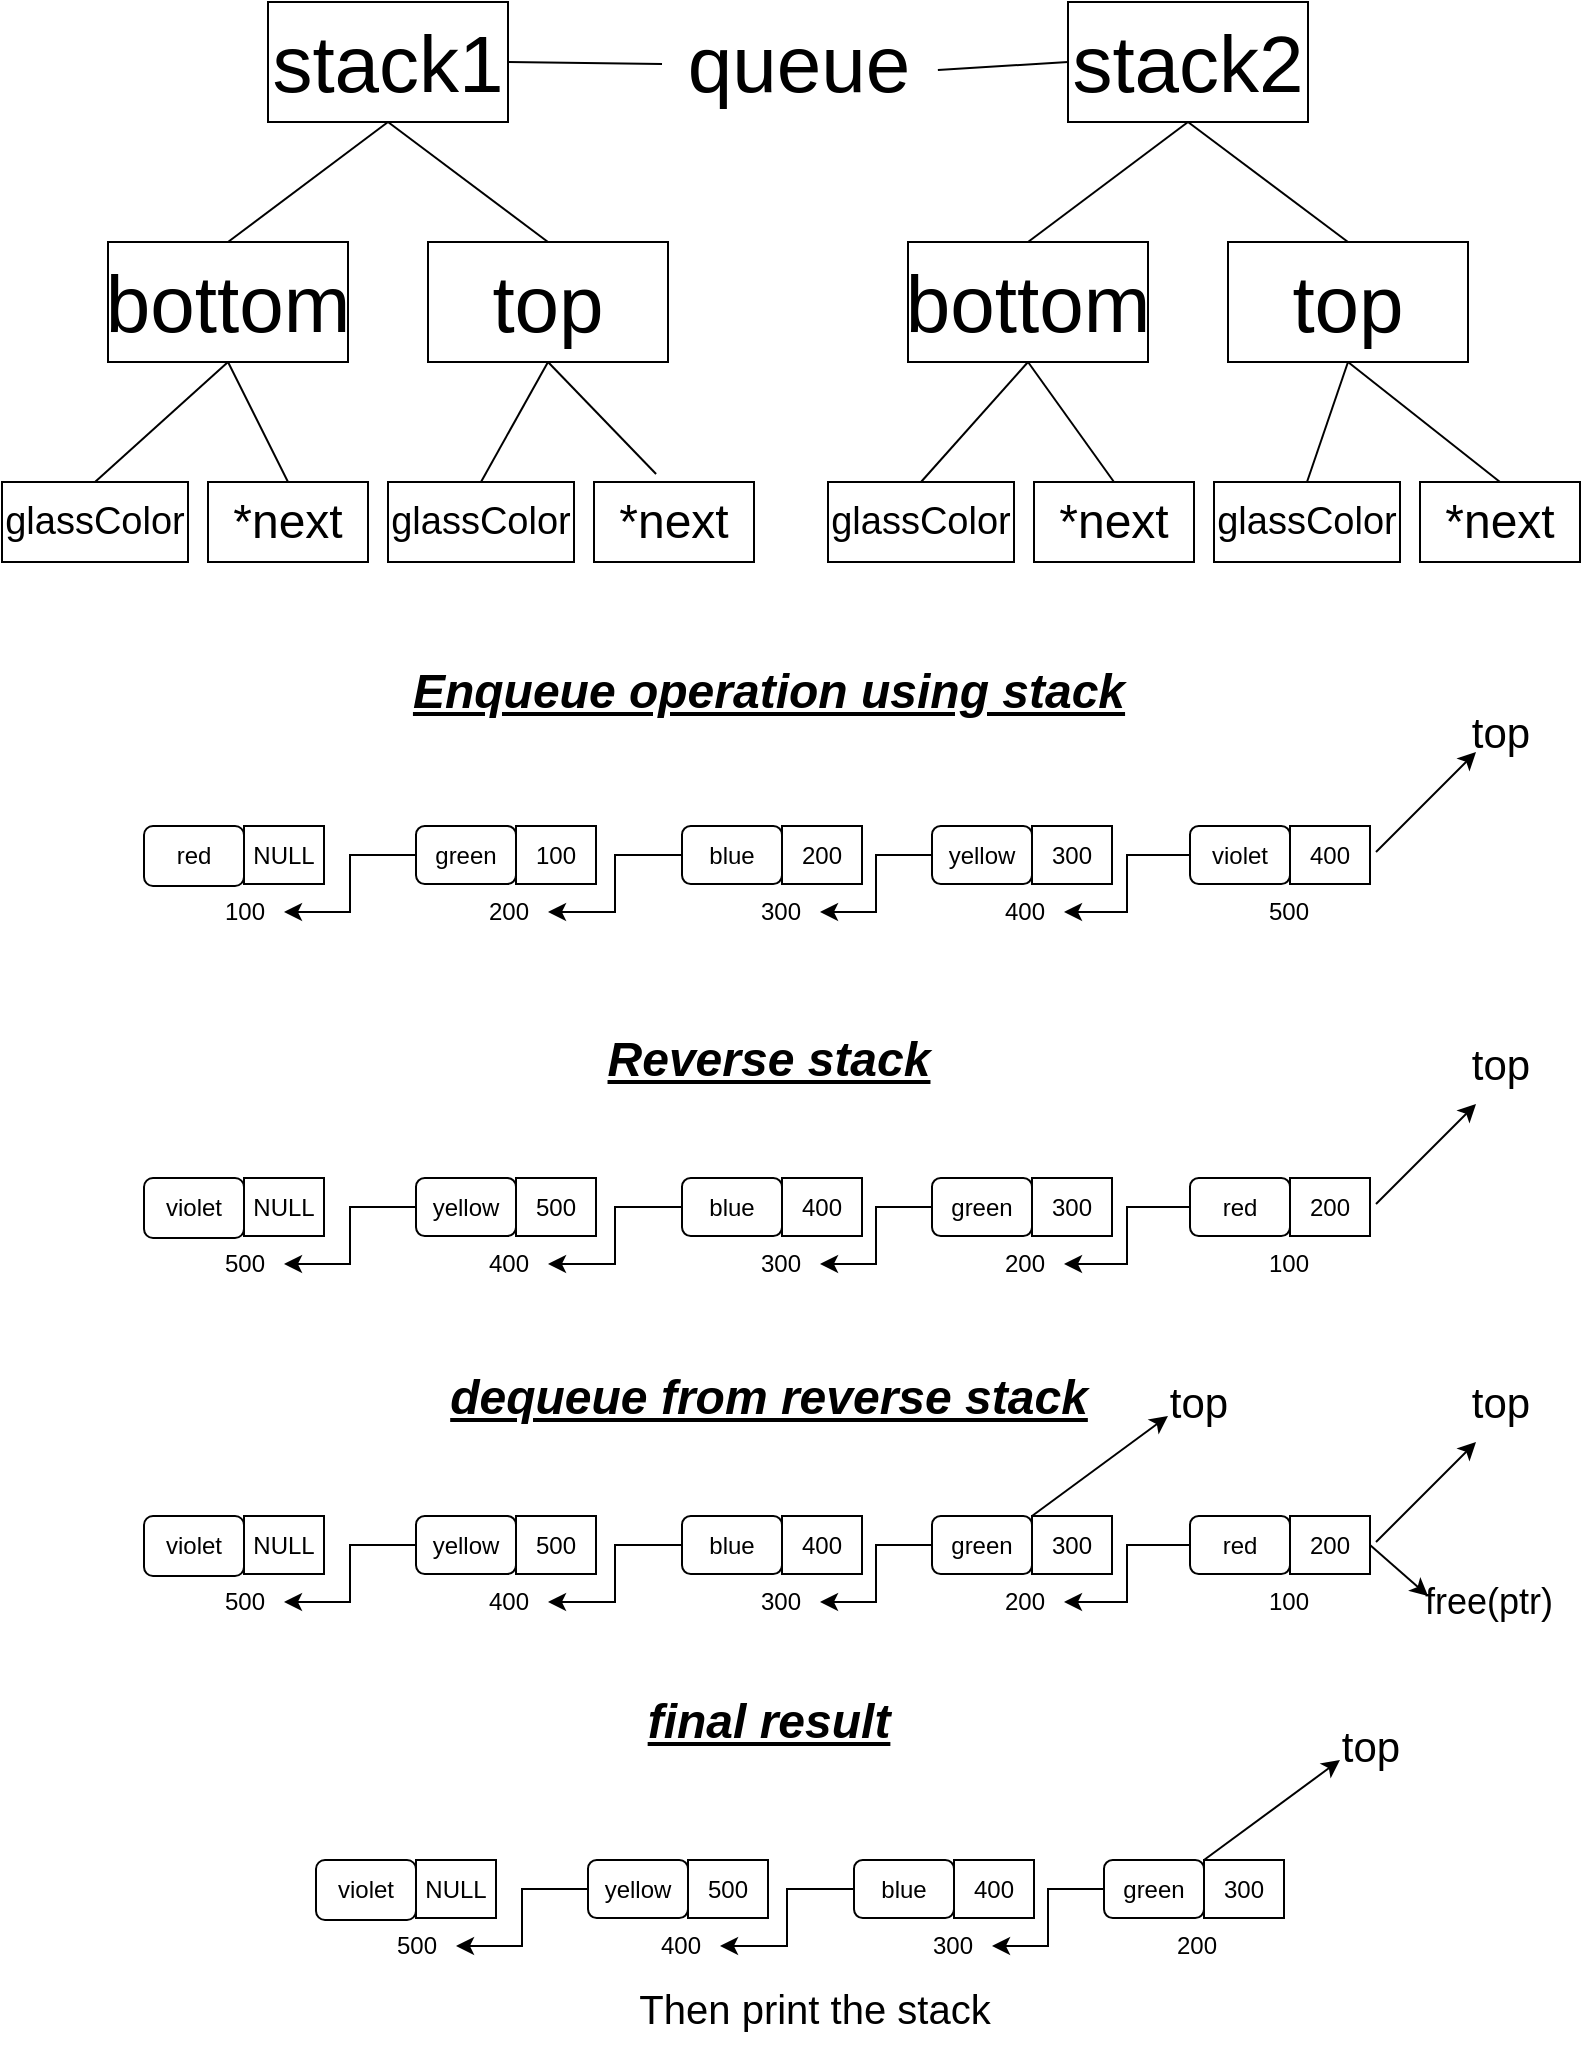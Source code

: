 <mxfile version="24.0.6" type="device">
  <diagram name="Page-1" id="S8LUkxNlKt3-Wo6mKbvY">
    <mxGraphModel dx="880" dy="442" grid="1" gridSize="10" guides="1" tooltips="1" connect="1" arrows="1" fold="1" page="1" pageScale="1" pageWidth="850" pageHeight="1100" math="0" shadow="0">
      <root>
        <mxCell id="0" />
        <mxCell id="1" parent="0" />
        <mxCell id="GZrmVflzHb7Xg0ygnJ54-1" value="&lt;font style=&quot;font-size: 40px;&quot;&gt;stack1&lt;/font&gt;" style="rounded=0;whiteSpace=wrap;html=1;" vertex="1" parent="1">
          <mxGeometry x="160" y="40" width="120" height="60" as="geometry" />
        </mxCell>
        <mxCell id="GZrmVflzHb7Xg0ygnJ54-2" value="&lt;font style=&quot;font-size: 40px;&quot;&gt;stack2&lt;/font&gt;" style="rounded=0;whiteSpace=wrap;html=1;" vertex="1" parent="1">
          <mxGeometry x="560" y="40" width="120" height="60" as="geometry" />
        </mxCell>
        <mxCell id="GZrmVflzHb7Xg0ygnJ54-3" value="&lt;font style=&quot;font-size: 40px;&quot;&gt;bottom&lt;/font&gt;" style="rounded=0;whiteSpace=wrap;html=1;" vertex="1" parent="1">
          <mxGeometry x="80" y="160" width="120" height="60" as="geometry" />
        </mxCell>
        <mxCell id="GZrmVflzHb7Xg0ygnJ54-4" value="&lt;font style=&quot;font-size: 40px;&quot;&gt;top&lt;/font&gt;" style="rounded=0;whiteSpace=wrap;html=1;" vertex="1" parent="1">
          <mxGeometry x="240" y="160" width="120" height="60" as="geometry" />
        </mxCell>
        <mxCell id="GZrmVflzHb7Xg0ygnJ54-5" value="&lt;font style=&quot;font-size: 40px;&quot;&gt;bottom&lt;/font&gt;" style="rounded=0;whiteSpace=wrap;html=1;" vertex="1" parent="1">
          <mxGeometry x="480" y="160" width="120" height="60" as="geometry" />
        </mxCell>
        <mxCell id="GZrmVflzHb7Xg0ygnJ54-6" value="&lt;font style=&quot;font-size: 40px;&quot;&gt;top&lt;/font&gt;" style="rounded=0;whiteSpace=wrap;html=1;" vertex="1" parent="1">
          <mxGeometry x="640" y="160" width="120" height="60" as="geometry" />
        </mxCell>
        <mxCell id="GZrmVflzHb7Xg0ygnJ54-7" value="&lt;font style=&quot;font-size: 40px;&quot;&gt;queue&lt;/font&gt;" style="text;html=1;align=center;verticalAlign=middle;resizable=0;points=[];autosize=1;strokeColor=none;fillColor=none;" vertex="1" parent="1">
          <mxGeometry x="360" y="40" width="130" height="60" as="geometry" />
        </mxCell>
        <mxCell id="GZrmVflzHb7Xg0ygnJ54-8" value="" style="endArrow=none;html=1;rounded=0;exitX=1.038;exitY=0.567;exitDx=0;exitDy=0;exitPerimeter=0;entryX=0;entryY=0.5;entryDx=0;entryDy=0;" edge="1" parent="1" source="GZrmVflzHb7Xg0ygnJ54-7" target="GZrmVflzHb7Xg0ygnJ54-2">
          <mxGeometry width="50" height="50" relative="1" as="geometry">
            <mxPoint x="400" y="20" as="sourcePoint" />
            <mxPoint x="450" y="-30" as="targetPoint" />
          </mxGeometry>
        </mxCell>
        <mxCell id="GZrmVflzHb7Xg0ygnJ54-9" value="" style="endArrow=none;html=1;rounded=0;exitX=1;exitY=0.5;exitDx=0;exitDy=0;entryX=-0.023;entryY=0.517;entryDx=0;entryDy=0;entryPerimeter=0;" edge="1" parent="1" source="GZrmVflzHb7Xg0ygnJ54-1" target="GZrmVflzHb7Xg0ygnJ54-7">
          <mxGeometry width="50" height="50" relative="1" as="geometry">
            <mxPoint x="400" y="20" as="sourcePoint" />
            <mxPoint x="450" y="-30" as="targetPoint" />
          </mxGeometry>
        </mxCell>
        <mxCell id="GZrmVflzHb7Xg0ygnJ54-10" value="" style="endArrow=none;html=1;rounded=0;entryX=0.5;entryY=1;entryDx=0;entryDy=0;exitX=0.5;exitY=0;exitDx=0;exitDy=0;" edge="1" parent="1" source="GZrmVflzHb7Xg0ygnJ54-5" target="GZrmVflzHb7Xg0ygnJ54-2">
          <mxGeometry width="50" height="50" relative="1" as="geometry">
            <mxPoint x="400" y="260" as="sourcePoint" />
            <mxPoint x="450" y="210" as="targetPoint" />
          </mxGeometry>
        </mxCell>
        <mxCell id="GZrmVflzHb7Xg0ygnJ54-11" value="" style="endArrow=none;html=1;rounded=0;entryX=0.5;entryY=1;entryDx=0;entryDy=0;exitX=0.5;exitY=0;exitDx=0;exitDy=0;" edge="1" parent="1" source="GZrmVflzHb7Xg0ygnJ54-6" target="GZrmVflzHb7Xg0ygnJ54-2">
          <mxGeometry width="50" height="50" relative="1" as="geometry">
            <mxPoint x="400" y="260" as="sourcePoint" />
            <mxPoint x="450" y="210" as="targetPoint" />
          </mxGeometry>
        </mxCell>
        <mxCell id="GZrmVflzHb7Xg0ygnJ54-12" value="" style="endArrow=none;html=1;rounded=0;entryX=0.5;entryY=1;entryDx=0;entryDy=0;exitX=0.5;exitY=0;exitDx=0;exitDy=0;" edge="1" parent="1" source="GZrmVflzHb7Xg0ygnJ54-4" target="GZrmVflzHb7Xg0ygnJ54-1">
          <mxGeometry width="50" height="50" relative="1" as="geometry">
            <mxPoint x="400" y="260" as="sourcePoint" />
            <mxPoint x="450" y="210" as="targetPoint" />
          </mxGeometry>
        </mxCell>
        <mxCell id="GZrmVflzHb7Xg0ygnJ54-13" value="" style="endArrow=none;html=1;rounded=0;entryX=0.5;entryY=1;entryDx=0;entryDy=0;exitX=0.5;exitY=0;exitDx=0;exitDy=0;" edge="1" parent="1" source="GZrmVflzHb7Xg0ygnJ54-3" target="GZrmVflzHb7Xg0ygnJ54-1">
          <mxGeometry width="50" height="50" relative="1" as="geometry">
            <mxPoint x="400" y="260" as="sourcePoint" />
            <mxPoint x="450" y="210" as="targetPoint" />
          </mxGeometry>
        </mxCell>
        <mxCell id="GZrmVflzHb7Xg0ygnJ54-15" value="red" style="rounded=1;whiteSpace=wrap;html=1;" vertex="1" parent="1">
          <mxGeometry x="98" y="452" width="50" height="30" as="geometry" />
        </mxCell>
        <mxCell id="GZrmVflzHb7Xg0ygnJ54-16" value="NULL" style="rounded=0;whiteSpace=wrap;html=1;" vertex="1" parent="1">
          <mxGeometry x="148" y="452" width="40" height="29" as="geometry" />
        </mxCell>
        <mxCell id="GZrmVflzHb7Xg0ygnJ54-68" value="" style="edgeStyle=orthogonalEdgeStyle;rounded=0;orthogonalLoop=1;jettySize=auto;html=1;" edge="1" parent="1" source="GZrmVflzHb7Xg0ygnJ54-25" target="GZrmVflzHb7Xg0ygnJ54-59">
          <mxGeometry relative="1" as="geometry" />
        </mxCell>
        <mxCell id="GZrmVflzHb7Xg0ygnJ54-25" value="green" style="rounded=1;whiteSpace=wrap;html=1;" vertex="1" parent="1">
          <mxGeometry x="234" y="452" width="50" height="29" as="geometry" />
        </mxCell>
        <mxCell id="GZrmVflzHb7Xg0ygnJ54-26" value="100" style="rounded=0;whiteSpace=wrap;html=1;" vertex="1" parent="1">
          <mxGeometry x="284" y="452" width="40" height="29" as="geometry" />
        </mxCell>
        <mxCell id="GZrmVflzHb7Xg0ygnJ54-69" value="" style="edgeStyle=orthogonalEdgeStyle;rounded=0;orthogonalLoop=1;jettySize=auto;html=1;" edge="1" parent="1" source="GZrmVflzHb7Xg0ygnJ54-27" target="GZrmVflzHb7Xg0ygnJ54-60">
          <mxGeometry relative="1" as="geometry" />
        </mxCell>
        <mxCell id="GZrmVflzHb7Xg0ygnJ54-27" value="blue" style="rounded=1;whiteSpace=wrap;html=1;" vertex="1" parent="1">
          <mxGeometry x="367" y="452" width="50" height="29" as="geometry" />
        </mxCell>
        <mxCell id="GZrmVflzHb7Xg0ygnJ54-28" value="200" style="rounded=0;whiteSpace=wrap;html=1;" vertex="1" parent="1">
          <mxGeometry x="417" y="452" width="40" height="29" as="geometry" />
        </mxCell>
        <mxCell id="GZrmVflzHb7Xg0ygnJ54-70" value="" style="edgeStyle=orthogonalEdgeStyle;rounded=0;orthogonalLoop=1;jettySize=auto;html=1;" edge="1" parent="1" source="GZrmVflzHb7Xg0ygnJ54-29" target="GZrmVflzHb7Xg0ygnJ54-61">
          <mxGeometry relative="1" as="geometry" />
        </mxCell>
        <mxCell id="GZrmVflzHb7Xg0ygnJ54-29" value="yellow" style="rounded=1;whiteSpace=wrap;html=1;" vertex="1" parent="1">
          <mxGeometry x="492" y="452" width="50" height="29" as="geometry" />
        </mxCell>
        <mxCell id="GZrmVflzHb7Xg0ygnJ54-30" value="300" style="rounded=0;whiteSpace=wrap;html=1;" vertex="1" parent="1">
          <mxGeometry x="542" y="452" width="40" height="29" as="geometry" />
        </mxCell>
        <mxCell id="GZrmVflzHb7Xg0ygnJ54-71" value="" style="edgeStyle=orthogonalEdgeStyle;rounded=0;orthogonalLoop=1;jettySize=auto;html=1;" edge="1" parent="1" source="GZrmVflzHb7Xg0ygnJ54-33" target="GZrmVflzHb7Xg0ygnJ54-62">
          <mxGeometry relative="1" as="geometry" />
        </mxCell>
        <mxCell id="GZrmVflzHb7Xg0ygnJ54-33" value="violet" style="rounded=1;whiteSpace=wrap;html=1;" vertex="1" parent="1">
          <mxGeometry x="621" y="452" width="50" height="29" as="geometry" />
        </mxCell>
        <mxCell id="GZrmVflzHb7Xg0ygnJ54-34" value="400" style="rounded=0;whiteSpace=wrap;html=1;" vertex="1" parent="1">
          <mxGeometry x="671" y="452" width="40" height="29" as="geometry" />
        </mxCell>
        <mxCell id="GZrmVflzHb7Xg0ygnJ54-43" value="&lt;font style=&quot;font-size: 19px;&quot;&gt;glassColor&lt;/font&gt;" style="rounded=0;whiteSpace=wrap;html=1;" vertex="1" parent="1">
          <mxGeometry x="27" y="280" width="93" height="40" as="geometry" />
        </mxCell>
        <mxCell id="GZrmVflzHb7Xg0ygnJ54-44" value="&lt;font style=&quot;font-size: 24px;&quot;&gt;*next&lt;/font&gt;" style="rounded=0;whiteSpace=wrap;html=1;" vertex="1" parent="1">
          <mxGeometry x="130" y="280" width="80" height="40" as="geometry" />
        </mxCell>
        <mxCell id="GZrmVflzHb7Xg0ygnJ54-45" value="&lt;font style=&quot;font-size: 19px;&quot;&gt;glassColor&lt;/font&gt;" style="rounded=0;whiteSpace=wrap;html=1;" vertex="1" parent="1">
          <mxGeometry x="220" y="280" width="93" height="40" as="geometry" />
        </mxCell>
        <mxCell id="GZrmVflzHb7Xg0ygnJ54-46" value="&lt;font style=&quot;font-size: 24px;&quot;&gt;*next&lt;/font&gt;" style="rounded=0;whiteSpace=wrap;html=1;" vertex="1" parent="1">
          <mxGeometry x="323" y="280" width="80" height="40" as="geometry" />
        </mxCell>
        <mxCell id="GZrmVflzHb7Xg0ygnJ54-47" value="&lt;font style=&quot;font-size: 19px;&quot;&gt;glassColor&lt;/font&gt;" style="rounded=0;whiteSpace=wrap;html=1;" vertex="1" parent="1">
          <mxGeometry x="440" y="280" width="93" height="40" as="geometry" />
        </mxCell>
        <mxCell id="GZrmVflzHb7Xg0ygnJ54-48" value="&lt;font style=&quot;font-size: 24px;&quot;&gt;*next&lt;/font&gt;" style="rounded=0;whiteSpace=wrap;html=1;" vertex="1" parent="1">
          <mxGeometry x="543" y="280" width="80" height="40" as="geometry" />
        </mxCell>
        <mxCell id="GZrmVflzHb7Xg0ygnJ54-49" value="&lt;font style=&quot;font-size: 19px;&quot;&gt;glassColor&lt;/font&gt;" style="rounded=0;whiteSpace=wrap;html=1;" vertex="1" parent="1">
          <mxGeometry x="633" y="280" width="93" height="40" as="geometry" />
        </mxCell>
        <mxCell id="GZrmVflzHb7Xg0ygnJ54-50" value="&lt;font style=&quot;font-size: 24px;&quot;&gt;*next&lt;/font&gt;" style="rounded=0;whiteSpace=wrap;html=1;" vertex="1" parent="1">
          <mxGeometry x="736" y="280" width="80" height="40" as="geometry" />
        </mxCell>
        <mxCell id="GZrmVflzHb7Xg0ygnJ54-51" value="" style="endArrow=none;html=1;rounded=0;entryX=0.5;entryY=1;entryDx=0;entryDy=0;exitX=0.5;exitY=0;exitDx=0;exitDy=0;" edge="1" parent="1" source="GZrmVflzHb7Xg0ygnJ54-43" target="GZrmVflzHb7Xg0ygnJ54-3">
          <mxGeometry width="50" height="50" relative="1" as="geometry">
            <mxPoint x="440" y="370" as="sourcePoint" />
            <mxPoint x="490" y="320" as="targetPoint" />
          </mxGeometry>
        </mxCell>
        <mxCell id="GZrmVflzHb7Xg0ygnJ54-52" value="" style="endArrow=none;html=1;rounded=0;entryX=0.5;entryY=0;entryDx=0;entryDy=0;" edge="1" parent="1" target="GZrmVflzHb7Xg0ygnJ54-44">
          <mxGeometry width="50" height="50" relative="1" as="geometry">
            <mxPoint x="140" y="220" as="sourcePoint" />
            <mxPoint x="190" y="210" as="targetPoint" />
          </mxGeometry>
        </mxCell>
        <mxCell id="GZrmVflzHb7Xg0ygnJ54-53" value="" style="endArrow=none;html=1;rounded=0;entryX=0.5;entryY=1;entryDx=0;entryDy=0;exitX=0.5;exitY=0;exitDx=0;exitDy=0;" edge="1" parent="1" source="GZrmVflzHb7Xg0ygnJ54-45" target="GZrmVflzHb7Xg0ygnJ54-4">
          <mxGeometry width="50" height="50" relative="1" as="geometry">
            <mxPoint x="280" y="290" as="sourcePoint" />
            <mxPoint x="330" y="240" as="targetPoint" />
          </mxGeometry>
        </mxCell>
        <mxCell id="GZrmVflzHb7Xg0ygnJ54-54" value="" style="endArrow=none;html=1;rounded=0;exitX=0.388;exitY=-0.1;exitDx=0;exitDy=0;exitPerimeter=0;" edge="1" parent="1" source="GZrmVflzHb7Xg0ygnJ54-46">
          <mxGeometry width="50" height="50" relative="1" as="geometry">
            <mxPoint x="440" y="370" as="sourcePoint" />
            <mxPoint x="300" y="220" as="targetPoint" />
          </mxGeometry>
        </mxCell>
        <mxCell id="GZrmVflzHb7Xg0ygnJ54-55" value="" style="endArrow=none;html=1;rounded=0;entryX=0.5;entryY=1;entryDx=0;entryDy=0;exitX=0.5;exitY=0;exitDx=0;exitDy=0;" edge="1" parent="1" source="GZrmVflzHb7Xg0ygnJ54-47" target="GZrmVflzHb7Xg0ygnJ54-5">
          <mxGeometry width="50" height="50" relative="1" as="geometry">
            <mxPoint x="440" y="370" as="sourcePoint" />
            <mxPoint x="490" y="320" as="targetPoint" />
          </mxGeometry>
        </mxCell>
        <mxCell id="GZrmVflzHb7Xg0ygnJ54-56" value="" style="endArrow=none;html=1;rounded=0;entryX=0.5;entryY=1;entryDx=0;entryDy=0;exitX=0.5;exitY=0;exitDx=0;exitDy=0;" edge="1" parent="1" source="GZrmVflzHb7Xg0ygnJ54-48" target="GZrmVflzHb7Xg0ygnJ54-5">
          <mxGeometry width="50" height="50" relative="1" as="geometry">
            <mxPoint x="440" y="370" as="sourcePoint" />
            <mxPoint x="490" y="320" as="targetPoint" />
          </mxGeometry>
        </mxCell>
        <mxCell id="GZrmVflzHb7Xg0ygnJ54-57" value="" style="endArrow=none;html=1;rounded=0;entryX=0.5;entryY=1;entryDx=0;entryDy=0;exitX=0.5;exitY=0;exitDx=0;exitDy=0;" edge="1" parent="1" source="GZrmVflzHb7Xg0ygnJ54-49" target="GZrmVflzHb7Xg0ygnJ54-6">
          <mxGeometry width="50" height="50" relative="1" as="geometry">
            <mxPoint x="440" y="370" as="sourcePoint" />
            <mxPoint x="490" y="320" as="targetPoint" />
          </mxGeometry>
        </mxCell>
        <mxCell id="GZrmVflzHb7Xg0ygnJ54-58" value="" style="endArrow=none;html=1;rounded=0;exitX=0.5;exitY=0;exitDx=0;exitDy=0;" edge="1" parent="1" source="GZrmVflzHb7Xg0ygnJ54-50">
          <mxGeometry width="50" height="50" relative="1" as="geometry">
            <mxPoint x="440" y="370" as="sourcePoint" />
            <mxPoint x="700" y="220" as="targetPoint" />
          </mxGeometry>
        </mxCell>
        <mxCell id="GZrmVflzHb7Xg0ygnJ54-59" value="100" style="text;html=1;align=center;verticalAlign=middle;resizable=0;points=[];autosize=1;strokeColor=none;fillColor=none;" vertex="1" parent="1">
          <mxGeometry x="128" y="480" width="40" height="30" as="geometry" />
        </mxCell>
        <mxCell id="GZrmVflzHb7Xg0ygnJ54-60" value="200" style="text;html=1;align=center;verticalAlign=middle;resizable=0;points=[];autosize=1;strokeColor=none;fillColor=none;" vertex="1" parent="1">
          <mxGeometry x="260" y="480" width="40" height="30" as="geometry" />
        </mxCell>
        <mxCell id="GZrmVflzHb7Xg0ygnJ54-61" value="300" style="text;html=1;align=center;verticalAlign=middle;resizable=0;points=[];autosize=1;strokeColor=none;fillColor=none;" vertex="1" parent="1">
          <mxGeometry x="396" y="480" width="40" height="30" as="geometry" />
        </mxCell>
        <mxCell id="GZrmVflzHb7Xg0ygnJ54-62" value="400" style="text;html=1;align=center;verticalAlign=middle;resizable=0;points=[];autosize=1;strokeColor=none;fillColor=none;" vertex="1" parent="1">
          <mxGeometry x="518" y="480" width="40" height="30" as="geometry" />
        </mxCell>
        <mxCell id="GZrmVflzHb7Xg0ygnJ54-63" value="500" style="text;html=1;align=center;verticalAlign=middle;resizable=0;points=[];autosize=1;strokeColor=none;fillColor=none;" vertex="1" parent="1">
          <mxGeometry x="650" y="480" width="40" height="30" as="geometry" />
        </mxCell>
        <mxCell id="GZrmVflzHb7Xg0ygnJ54-65" value="&lt;font style=&quot;font-size: 21px;&quot;&gt;top&lt;/font&gt;" style="text;html=1;align=center;verticalAlign=middle;resizable=0;points=[];autosize=1;strokeColor=none;fillColor=none;" vertex="1" parent="1">
          <mxGeometry x="751" y="385" width="50" height="40" as="geometry" />
        </mxCell>
        <mxCell id="GZrmVflzHb7Xg0ygnJ54-66" value="" style="endArrow=classic;html=1;rounded=0;" edge="1" parent="1">
          <mxGeometry width="50" height="50" relative="1" as="geometry">
            <mxPoint x="714" y="465" as="sourcePoint" />
            <mxPoint x="764" y="415" as="targetPoint" />
          </mxGeometry>
        </mxCell>
        <mxCell id="GZrmVflzHb7Xg0ygnJ54-72" value="&lt;font style=&quot;font-size: 24px;&quot;&gt;&lt;b&gt;&lt;i&gt;&lt;u&gt;Enqueue operation using stack&lt;/u&gt;&lt;/i&gt;&lt;/b&gt;&lt;/font&gt;" style="text;html=1;align=center;verticalAlign=middle;resizable=0;points=[];autosize=1;strokeColor=none;fillColor=none;" vertex="1" parent="1">
          <mxGeometry x="220" y="365" width="380" height="40" as="geometry" />
        </mxCell>
        <mxCell id="GZrmVflzHb7Xg0ygnJ54-73" value="&lt;font style=&quot;font-size: 24px;&quot;&gt;&lt;b&gt;&lt;i&gt;&lt;u&gt;Reverse stack&lt;/u&gt;&lt;/i&gt;&lt;/b&gt;&lt;/font&gt;" style="text;html=1;align=center;verticalAlign=middle;resizable=0;points=[];autosize=1;strokeColor=none;fillColor=none;" vertex="1" parent="1">
          <mxGeometry x="320" y="549" width="180" height="40" as="geometry" />
        </mxCell>
        <mxCell id="GZrmVflzHb7Xg0ygnJ54-74" value="violet" style="rounded=1;whiteSpace=wrap;html=1;" vertex="1" parent="1">
          <mxGeometry x="98" y="628" width="50" height="30" as="geometry" />
        </mxCell>
        <mxCell id="GZrmVflzHb7Xg0ygnJ54-75" value="NULL" style="rounded=0;whiteSpace=wrap;html=1;" vertex="1" parent="1">
          <mxGeometry x="148" y="628" width="40" height="29" as="geometry" />
        </mxCell>
        <mxCell id="GZrmVflzHb7Xg0ygnJ54-76" value="" style="edgeStyle=orthogonalEdgeStyle;rounded=0;orthogonalLoop=1;jettySize=auto;html=1;" edge="1" source="GZrmVflzHb7Xg0ygnJ54-77" target="GZrmVflzHb7Xg0ygnJ54-88" parent="1">
          <mxGeometry relative="1" as="geometry" />
        </mxCell>
        <mxCell id="GZrmVflzHb7Xg0ygnJ54-77" value="yellow" style="rounded=1;whiteSpace=wrap;html=1;" vertex="1" parent="1">
          <mxGeometry x="234" y="628" width="50" height="29" as="geometry" />
        </mxCell>
        <mxCell id="GZrmVflzHb7Xg0ygnJ54-78" value="500" style="rounded=0;whiteSpace=wrap;html=1;" vertex="1" parent="1">
          <mxGeometry x="284" y="628" width="40" height="29" as="geometry" />
        </mxCell>
        <mxCell id="GZrmVflzHb7Xg0ygnJ54-79" value="" style="edgeStyle=orthogonalEdgeStyle;rounded=0;orthogonalLoop=1;jettySize=auto;html=1;" edge="1" source="GZrmVflzHb7Xg0ygnJ54-80" target="GZrmVflzHb7Xg0ygnJ54-89" parent="1">
          <mxGeometry relative="1" as="geometry" />
        </mxCell>
        <mxCell id="GZrmVflzHb7Xg0ygnJ54-80" value="blue" style="rounded=1;whiteSpace=wrap;html=1;" vertex="1" parent="1">
          <mxGeometry x="367" y="628" width="50" height="29" as="geometry" />
        </mxCell>
        <mxCell id="GZrmVflzHb7Xg0ygnJ54-81" value="400" style="rounded=0;whiteSpace=wrap;html=1;" vertex="1" parent="1">
          <mxGeometry x="417" y="628" width="40" height="29" as="geometry" />
        </mxCell>
        <mxCell id="GZrmVflzHb7Xg0ygnJ54-82" value="" style="edgeStyle=orthogonalEdgeStyle;rounded=0;orthogonalLoop=1;jettySize=auto;html=1;" edge="1" source="GZrmVflzHb7Xg0ygnJ54-83" target="GZrmVflzHb7Xg0ygnJ54-90" parent="1">
          <mxGeometry relative="1" as="geometry" />
        </mxCell>
        <mxCell id="GZrmVflzHb7Xg0ygnJ54-83" value="green" style="rounded=1;whiteSpace=wrap;html=1;" vertex="1" parent="1">
          <mxGeometry x="492" y="628" width="50" height="29" as="geometry" />
        </mxCell>
        <mxCell id="GZrmVflzHb7Xg0ygnJ54-84" value="300" style="rounded=0;whiteSpace=wrap;html=1;" vertex="1" parent="1">
          <mxGeometry x="542" y="628" width="40" height="29" as="geometry" />
        </mxCell>
        <mxCell id="GZrmVflzHb7Xg0ygnJ54-85" value="" style="edgeStyle=orthogonalEdgeStyle;rounded=0;orthogonalLoop=1;jettySize=auto;html=1;" edge="1" source="GZrmVflzHb7Xg0ygnJ54-86" target="GZrmVflzHb7Xg0ygnJ54-91" parent="1">
          <mxGeometry relative="1" as="geometry" />
        </mxCell>
        <mxCell id="GZrmVflzHb7Xg0ygnJ54-86" value="red" style="rounded=1;whiteSpace=wrap;html=1;" vertex="1" parent="1">
          <mxGeometry x="621" y="628" width="50" height="29" as="geometry" />
        </mxCell>
        <mxCell id="GZrmVflzHb7Xg0ygnJ54-87" value="200" style="rounded=0;whiteSpace=wrap;html=1;" vertex="1" parent="1">
          <mxGeometry x="671" y="628" width="40" height="29" as="geometry" />
        </mxCell>
        <mxCell id="GZrmVflzHb7Xg0ygnJ54-88" value="500" style="text;html=1;align=center;verticalAlign=middle;resizable=0;points=[];autosize=1;strokeColor=none;fillColor=none;" vertex="1" parent="1">
          <mxGeometry x="128" y="656" width="40" height="30" as="geometry" />
        </mxCell>
        <mxCell id="GZrmVflzHb7Xg0ygnJ54-89" value="400" style="text;html=1;align=center;verticalAlign=middle;resizable=0;points=[];autosize=1;strokeColor=none;fillColor=none;" vertex="1" parent="1">
          <mxGeometry x="260" y="656" width="40" height="30" as="geometry" />
        </mxCell>
        <mxCell id="GZrmVflzHb7Xg0ygnJ54-90" value="300" style="text;html=1;align=center;verticalAlign=middle;resizable=0;points=[];autosize=1;strokeColor=none;fillColor=none;" vertex="1" parent="1">
          <mxGeometry x="396" y="656" width="40" height="30" as="geometry" />
        </mxCell>
        <mxCell id="GZrmVflzHb7Xg0ygnJ54-91" value="200" style="text;html=1;align=center;verticalAlign=middle;resizable=0;points=[];autosize=1;strokeColor=none;fillColor=none;" vertex="1" parent="1">
          <mxGeometry x="518" y="656" width="40" height="30" as="geometry" />
        </mxCell>
        <mxCell id="GZrmVflzHb7Xg0ygnJ54-92" value="100" style="text;html=1;align=center;verticalAlign=middle;resizable=0;points=[];autosize=1;strokeColor=none;fillColor=none;" vertex="1" parent="1">
          <mxGeometry x="650" y="656" width="40" height="30" as="geometry" />
        </mxCell>
        <mxCell id="GZrmVflzHb7Xg0ygnJ54-93" value="" style="endArrow=classic;html=1;rounded=0;" edge="1" parent="1">
          <mxGeometry width="50" height="50" relative="1" as="geometry">
            <mxPoint x="714" y="641" as="sourcePoint" />
            <mxPoint x="764" y="591" as="targetPoint" />
          </mxGeometry>
        </mxCell>
        <mxCell id="GZrmVflzHb7Xg0ygnJ54-94" value="&lt;font style=&quot;font-size: 21px;&quot;&gt;top&lt;/font&gt;" style="text;html=1;align=center;verticalAlign=middle;resizable=0;points=[];autosize=1;strokeColor=none;fillColor=none;" vertex="1" parent="1">
          <mxGeometry x="751" y="551" width="50" height="40" as="geometry" />
        </mxCell>
        <mxCell id="GZrmVflzHb7Xg0ygnJ54-95" value="&lt;font style=&quot;font-size: 24px;&quot;&gt;&lt;b&gt;&lt;i&gt;&lt;u&gt;dequeue from reverse stack&lt;/u&gt;&lt;/i&gt;&lt;/b&gt;&lt;/font&gt;" style="text;html=1;align=center;verticalAlign=middle;resizable=0;points=[];autosize=1;strokeColor=none;fillColor=none;" vertex="1" parent="1">
          <mxGeometry x="240" y="718" width="340" height="40" as="geometry" />
        </mxCell>
        <mxCell id="GZrmVflzHb7Xg0ygnJ54-96" value="violet" style="rounded=1;whiteSpace=wrap;html=1;" vertex="1" parent="1">
          <mxGeometry x="98" y="797" width="50" height="30" as="geometry" />
        </mxCell>
        <mxCell id="GZrmVflzHb7Xg0ygnJ54-97" value="NULL" style="rounded=0;whiteSpace=wrap;html=1;" vertex="1" parent="1">
          <mxGeometry x="148" y="797" width="40" height="29" as="geometry" />
        </mxCell>
        <mxCell id="GZrmVflzHb7Xg0ygnJ54-98" value="" style="edgeStyle=orthogonalEdgeStyle;rounded=0;orthogonalLoop=1;jettySize=auto;html=1;" edge="1" source="GZrmVflzHb7Xg0ygnJ54-99" target="GZrmVflzHb7Xg0ygnJ54-110" parent="1">
          <mxGeometry relative="1" as="geometry" />
        </mxCell>
        <mxCell id="GZrmVflzHb7Xg0ygnJ54-99" value="yellow" style="rounded=1;whiteSpace=wrap;html=1;" vertex="1" parent="1">
          <mxGeometry x="234" y="797" width="50" height="29" as="geometry" />
        </mxCell>
        <mxCell id="GZrmVflzHb7Xg0ygnJ54-100" value="500" style="rounded=0;whiteSpace=wrap;html=1;" vertex="1" parent="1">
          <mxGeometry x="284" y="797" width="40" height="29" as="geometry" />
        </mxCell>
        <mxCell id="GZrmVflzHb7Xg0ygnJ54-101" value="" style="edgeStyle=orthogonalEdgeStyle;rounded=0;orthogonalLoop=1;jettySize=auto;html=1;" edge="1" source="GZrmVflzHb7Xg0ygnJ54-102" target="GZrmVflzHb7Xg0ygnJ54-111" parent="1">
          <mxGeometry relative="1" as="geometry" />
        </mxCell>
        <mxCell id="GZrmVflzHb7Xg0ygnJ54-102" value="blue" style="rounded=1;whiteSpace=wrap;html=1;" vertex="1" parent="1">
          <mxGeometry x="367" y="797" width="50" height="29" as="geometry" />
        </mxCell>
        <mxCell id="GZrmVflzHb7Xg0ygnJ54-103" value="400" style="rounded=0;whiteSpace=wrap;html=1;" vertex="1" parent="1">
          <mxGeometry x="417" y="797" width="40" height="29" as="geometry" />
        </mxCell>
        <mxCell id="GZrmVflzHb7Xg0ygnJ54-104" value="" style="edgeStyle=orthogonalEdgeStyle;rounded=0;orthogonalLoop=1;jettySize=auto;html=1;" edge="1" source="GZrmVflzHb7Xg0ygnJ54-105" target="GZrmVflzHb7Xg0ygnJ54-112" parent="1">
          <mxGeometry relative="1" as="geometry" />
        </mxCell>
        <mxCell id="GZrmVflzHb7Xg0ygnJ54-105" value="green" style="rounded=1;whiteSpace=wrap;html=1;" vertex="1" parent="1">
          <mxGeometry x="492" y="797" width="50" height="29" as="geometry" />
        </mxCell>
        <mxCell id="GZrmVflzHb7Xg0ygnJ54-106" value="300" style="rounded=0;whiteSpace=wrap;html=1;" vertex="1" parent="1">
          <mxGeometry x="542" y="797" width="40" height="29" as="geometry" />
        </mxCell>
        <mxCell id="GZrmVflzHb7Xg0ygnJ54-107" value="" style="edgeStyle=orthogonalEdgeStyle;rounded=0;orthogonalLoop=1;jettySize=auto;html=1;" edge="1" source="GZrmVflzHb7Xg0ygnJ54-108" target="GZrmVflzHb7Xg0ygnJ54-113" parent="1">
          <mxGeometry relative="1" as="geometry" />
        </mxCell>
        <mxCell id="GZrmVflzHb7Xg0ygnJ54-108" value="red" style="rounded=1;whiteSpace=wrap;html=1;" vertex="1" parent="1">
          <mxGeometry x="621" y="797" width="50" height="29" as="geometry" />
        </mxCell>
        <mxCell id="GZrmVflzHb7Xg0ygnJ54-109" value="200" style="rounded=0;whiteSpace=wrap;html=1;" vertex="1" parent="1">
          <mxGeometry x="671" y="797" width="40" height="29" as="geometry" />
        </mxCell>
        <mxCell id="GZrmVflzHb7Xg0ygnJ54-110" value="500" style="text;html=1;align=center;verticalAlign=middle;resizable=0;points=[];autosize=1;strokeColor=none;fillColor=none;" vertex="1" parent="1">
          <mxGeometry x="128" y="825" width="40" height="30" as="geometry" />
        </mxCell>
        <mxCell id="GZrmVflzHb7Xg0ygnJ54-111" value="400" style="text;html=1;align=center;verticalAlign=middle;resizable=0;points=[];autosize=1;strokeColor=none;fillColor=none;" vertex="1" parent="1">
          <mxGeometry x="260" y="825" width="40" height="30" as="geometry" />
        </mxCell>
        <mxCell id="GZrmVflzHb7Xg0ygnJ54-112" value="300" style="text;html=1;align=center;verticalAlign=middle;resizable=0;points=[];autosize=1;strokeColor=none;fillColor=none;" vertex="1" parent="1">
          <mxGeometry x="396" y="825" width="40" height="30" as="geometry" />
        </mxCell>
        <mxCell id="GZrmVflzHb7Xg0ygnJ54-113" value="200" style="text;html=1;align=center;verticalAlign=middle;resizable=0;points=[];autosize=1;strokeColor=none;fillColor=none;" vertex="1" parent="1">
          <mxGeometry x="518" y="825" width="40" height="30" as="geometry" />
        </mxCell>
        <mxCell id="GZrmVflzHb7Xg0ygnJ54-114" value="100" style="text;html=1;align=center;verticalAlign=middle;resizable=0;points=[];autosize=1;strokeColor=none;fillColor=none;" vertex="1" parent="1">
          <mxGeometry x="650" y="825" width="40" height="30" as="geometry" />
        </mxCell>
        <mxCell id="GZrmVflzHb7Xg0ygnJ54-115" value="" style="endArrow=classic;html=1;rounded=0;" edge="1" parent="1">
          <mxGeometry width="50" height="50" relative="1" as="geometry">
            <mxPoint x="714" y="810" as="sourcePoint" />
            <mxPoint x="764" y="760" as="targetPoint" />
          </mxGeometry>
        </mxCell>
        <mxCell id="GZrmVflzHb7Xg0ygnJ54-116" value="&lt;font style=&quot;font-size: 21px;&quot;&gt;top&lt;/font&gt;" style="text;html=1;align=center;verticalAlign=middle;resizable=0;points=[];autosize=1;strokeColor=none;fillColor=none;" vertex="1" parent="1">
          <mxGeometry x="751" y="720" width="50" height="40" as="geometry" />
        </mxCell>
        <mxCell id="GZrmVflzHb7Xg0ygnJ54-117" value="&lt;font style=&quot;font-size: 21px;&quot;&gt;top&lt;/font&gt;" style="text;html=1;align=center;verticalAlign=middle;resizable=0;points=[];autosize=1;strokeColor=none;fillColor=none;" vertex="1" parent="1">
          <mxGeometry x="600" y="720" width="50" height="40" as="geometry" />
        </mxCell>
        <mxCell id="GZrmVflzHb7Xg0ygnJ54-118" value="" style="endArrow=classic;html=1;rounded=0;exitX=0;exitY=0;exitDx=0;exitDy=0;" edge="1" parent="1" source="GZrmVflzHb7Xg0ygnJ54-106">
          <mxGeometry width="50" height="50" relative="1" as="geometry">
            <mxPoint x="410" y="757" as="sourcePoint" />
            <mxPoint x="610" y="747" as="targetPoint" />
          </mxGeometry>
        </mxCell>
        <mxCell id="GZrmVflzHb7Xg0ygnJ54-119" value="&lt;font style=&quot;font-size: 18px;&quot;&gt;free(ptr)&lt;/font&gt;" style="text;html=1;align=center;verticalAlign=middle;resizable=0;points=[];autosize=1;strokeColor=none;fillColor=none;" vertex="1" parent="1">
          <mxGeometry x="725" y="820" width="90" height="40" as="geometry" />
        </mxCell>
        <mxCell id="GZrmVflzHb7Xg0ygnJ54-120" value="" style="endArrow=classic;html=1;rounded=0;entryX=0.167;entryY=0.425;entryDx=0;entryDy=0;entryPerimeter=0;exitX=1;exitY=0.5;exitDx=0;exitDy=0;" edge="1" parent="1" source="GZrmVflzHb7Xg0ygnJ54-109" target="GZrmVflzHb7Xg0ygnJ54-119">
          <mxGeometry width="50" height="50" relative="1" as="geometry">
            <mxPoint x="410" y="747" as="sourcePoint" />
            <mxPoint x="460" y="697" as="targetPoint" />
          </mxGeometry>
        </mxCell>
        <mxCell id="GZrmVflzHb7Xg0ygnJ54-121" value="&lt;font style=&quot;font-size: 24px;&quot;&gt;&lt;b&gt;&lt;i&gt;&lt;u&gt;final result&lt;/u&gt;&lt;/i&gt;&lt;/b&gt;&lt;/font&gt;" style="text;html=1;align=center;verticalAlign=middle;resizable=0;points=[];autosize=1;strokeColor=none;fillColor=none;" vertex="1" parent="1">
          <mxGeometry x="340" y="880" width="140" height="40" as="geometry" />
        </mxCell>
        <mxCell id="GZrmVflzHb7Xg0ygnJ54-122" value="violet" style="rounded=1;whiteSpace=wrap;html=1;" vertex="1" parent="1">
          <mxGeometry x="184" y="969" width="50" height="30" as="geometry" />
        </mxCell>
        <mxCell id="GZrmVflzHb7Xg0ygnJ54-123" value="NULL" style="rounded=0;whiteSpace=wrap;html=1;" vertex="1" parent="1">
          <mxGeometry x="234" y="969" width="40" height="29" as="geometry" />
        </mxCell>
        <mxCell id="GZrmVflzHb7Xg0ygnJ54-124" value="" style="edgeStyle=orthogonalEdgeStyle;rounded=0;orthogonalLoop=1;jettySize=auto;html=1;" edge="1" source="GZrmVflzHb7Xg0ygnJ54-125" target="GZrmVflzHb7Xg0ygnJ54-136" parent="1">
          <mxGeometry relative="1" as="geometry" />
        </mxCell>
        <mxCell id="GZrmVflzHb7Xg0ygnJ54-125" value="yellow" style="rounded=1;whiteSpace=wrap;html=1;" vertex="1" parent="1">
          <mxGeometry x="320" y="969" width="50" height="29" as="geometry" />
        </mxCell>
        <mxCell id="GZrmVflzHb7Xg0ygnJ54-126" value="500" style="rounded=0;whiteSpace=wrap;html=1;" vertex="1" parent="1">
          <mxGeometry x="370" y="969" width="40" height="29" as="geometry" />
        </mxCell>
        <mxCell id="GZrmVflzHb7Xg0ygnJ54-127" value="" style="edgeStyle=orthogonalEdgeStyle;rounded=0;orthogonalLoop=1;jettySize=auto;html=1;" edge="1" source="GZrmVflzHb7Xg0ygnJ54-128" target="GZrmVflzHb7Xg0ygnJ54-137" parent="1">
          <mxGeometry relative="1" as="geometry" />
        </mxCell>
        <mxCell id="GZrmVflzHb7Xg0ygnJ54-128" value="blue" style="rounded=1;whiteSpace=wrap;html=1;" vertex="1" parent="1">
          <mxGeometry x="453" y="969" width="50" height="29" as="geometry" />
        </mxCell>
        <mxCell id="GZrmVflzHb7Xg0ygnJ54-129" value="400" style="rounded=0;whiteSpace=wrap;html=1;" vertex="1" parent="1">
          <mxGeometry x="503" y="969" width="40" height="29" as="geometry" />
        </mxCell>
        <mxCell id="GZrmVflzHb7Xg0ygnJ54-130" value="" style="edgeStyle=orthogonalEdgeStyle;rounded=0;orthogonalLoop=1;jettySize=auto;html=1;" edge="1" source="GZrmVflzHb7Xg0ygnJ54-131" target="GZrmVflzHb7Xg0ygnJ54-138" parent="1">
          <mxGeometry relative="1" as="geometry" />
        </mxCell>
        <mxCell id="GZrmVflzHb7Xg0ygnJ54-131" value="green" style="rounded=1;whiteSpace=wrap;html=1;" vertex="1" parent="1">
          <mxGeometry x="578" y="969" width="50" height="29" as="geometry" />
        </mxCell>
        <mxCell id="GZrmVflzHb7Xg0ygnJ54-132" value="300" style="rounded=0;whiteSpace=wrap;html=1;" vertex="1" parent="1">
          <mxGeometry x="628" y="969" width="40" height="29" as="geometry" />
        </mxCell>
        <mxCell id="GZrmVflzHb7Xg0ygnJ54-136" value="500" style="text;html=1;align=center;verticalAlign=middle;resizable=0;points=[];autosize=1;strokeColor=none;fillColor=none;" vertex="1" parent="1">
          <mxGeometry x="214" y="997" width="40" height="30" as="geometry" />
        </mxCell>
        <mxCell id="GZrmVflzHb7Xg0ygnJ54-137" value="400" style="text;html=1;align=center;verticalAlign=middle;resizable=0;points=[];autosize=1;strokeColor=none;fillColor=none;" vertex="1" parent="1">
          <mxGeometry x="346" y="997" width="40" height="30" as="geometry" />
        </mxCell>
        <mxCell id="GZrmVflzHb7Xg0ygnJ54-138" value="300" style="text;html=1;align=center;verticalAlign=middle;resizable=0;points=[];autosize=1;strokeColor=none;fillColor=none;" vertex="1" parent="1">
          <mxGeometry x="482" y="997" width="40" height="30" as="geometry" />
        </mxCell>
        <mxCell id="GZrmVflzHb7Xg0ygnJ54-139" value="200" style="text;html=1;align=center;verticalAlign=middle;resizable=0;points=[];autosize=1;strokeColor=none;fillColor=none;" vertex="1" parent="1">
          <mxGeometry x="604" y="997" width="40" height="30" as="geometry" />
        </mxCell>
        <mxCell id="GZrmVflzHb7Xg0ygnJ54-143" value="&lt;font style=&quot;font-size: 21px;&quot;&gt;top&lt;/font&gt;" style="text;html=1;align=center;verticalAlign=middle;resizable=0;points=[];autosize=1;strokeColor=none;fillColor=none;" vertex="1" parent="1">
          <mxGeometry x="686" y="892" width="50" height="40" as="geometry" />
        </mxCell>
        <mxCell id="GZrmVflzHb7Xg0ygnJ54-144" value="" style="endArrow=classic;html=1;rounded=0;exitX=0;exitY=0;exitDx=0;exitDy=0;" edge="1" source="GZrmVflzHb7Xg0ygnJ54-132" parent="1">
          <mxGeometry width="50" height="50" relative="1" as="geometry">
            <mxPoint x="496" y="929" as="sourcePoint" />
            <mxPoint x="696" y="919" as="targetPoint" />
          </mxGeometry>
        </mxCell>
        <mxCell id="GZrmVflzHb7Xg0ygnJ54-147" value="&lt;font style=&quot;font-size: 20px;&quot;&gt;Then print the stack&lt;/font&gt;" style="text;html=1;align=center;verticalAlign=middle;resizable=0;points=[];autosize=1;strokeColor=none;fillColor=none;" vertex="1" parent="1">
          <mxGeometry x="333" y="1023" width="200" height="40" as="geometry" />
        </mxCell>
      </root>
    </mxGraphModel>
  </diagram>
</mxfile>
